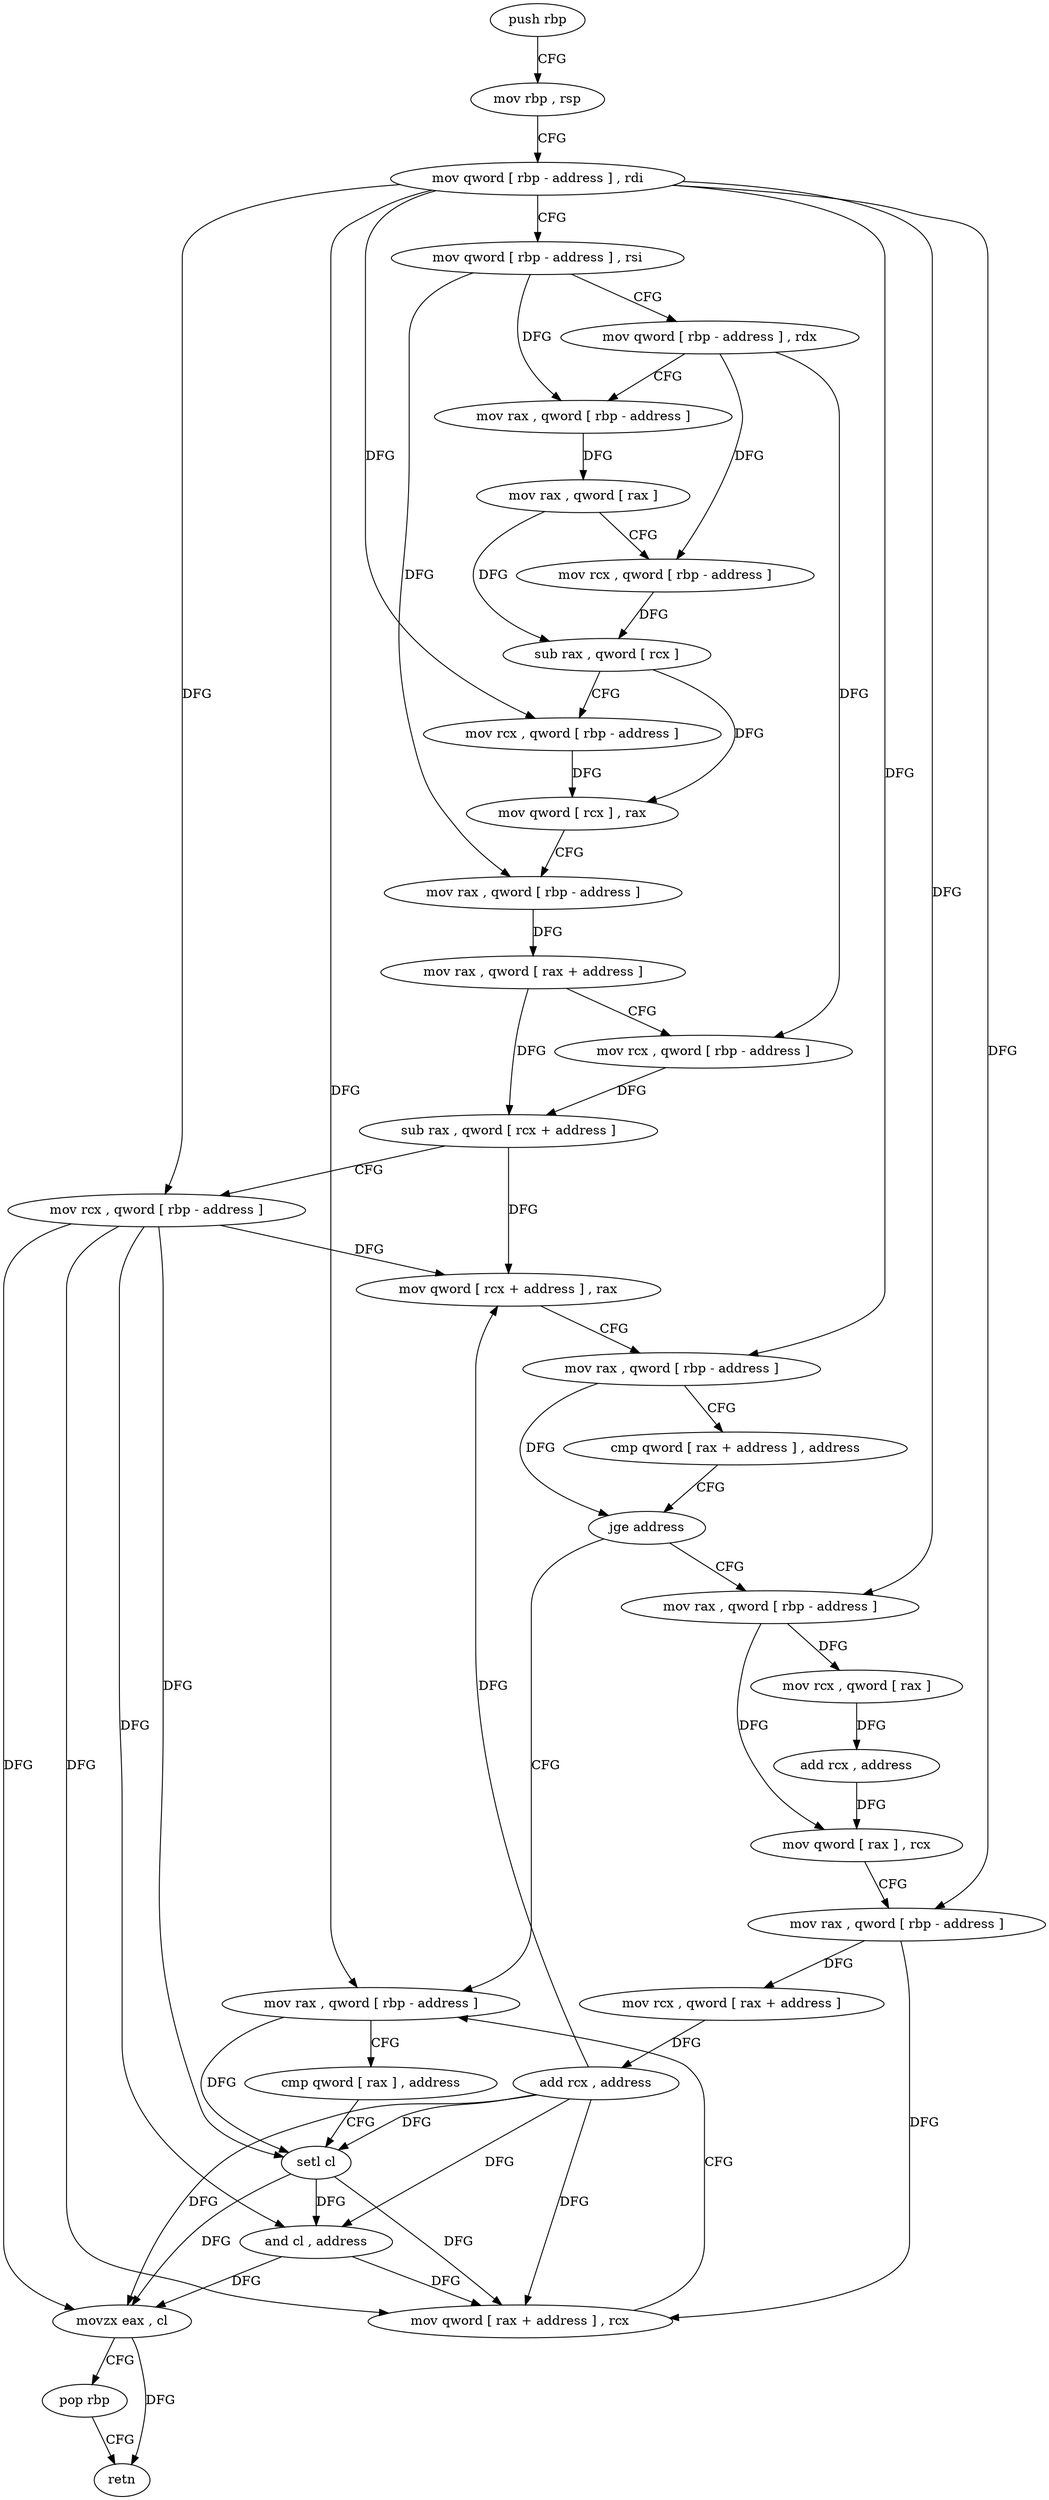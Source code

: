 digraph "func" {
"82080" [label = "push rbp" ]
"82081" [label = "mov rbp , rsp" ]
"82084" [label = "mov qword [ rbp - address ] , rdi" ]
"82088" [label = "mov qword [ rbp - address ] , rsi" ]
"82092" [label = "mov qword [ rbp - address ] , rdx" ]
"82096" [label = "mov rax , qword [ rbp - address ]" ]
"82100" [label = "mov rax , qword [ rax ]" ]
"82103" [label = "mov rcx , qword [ rbp - address ]" ]
"82107" [label = "sub rax , qword [ rcx ]" ]
"82110" [label = "mov rcx , qword [ rbp - address ]" ]
"82114" [label = "mov qword [ rcx ] , rax" ]
"82117" [label = "mov rax , qword [ rbp - address ]" ]
"82121" [label = "mov rax , qword [ rax + address ]" ]
"82125" [label = "mov rcx , qword [ rbp - address ]" ]
"82129" [label = "sub rax , qword [ rcx + address ]" ]
"82133" [label = "mov rcx , qword [ rbp - address ]" ]
"82137" [label = "mov qword [ rcx + address ] , rax" ]
"82141" [label = "mov rax , qword [ rbp - address ]" ]
"82145" [label = "cmp qword [ rax + address ] , address" ]
"82150" [label = "jge address" ]
"82192" [label = "mov rax , qword [ rbp - address ]" ]
"82156" [label = "mov rax , qword [ rbp - address ]" ]
"82196" [label = "cmp qword [ rax ] , address" ]
"82200" [label = "setl cl" ]
"82203" [label = "and cl , address" ]
"82206" [label = "movzx eax , cl" ]
"82209" [label = "pop rbp" ]
"82210" [label = "retn" ]
"82160" [label = "mov rcx , qword [ rax ]" ]
"82163" [label = "add rcx , address" ]
"82170" [label = "mov qword [ rax ] , rcx" ]
"82173" [label = "mov rax , qword [ rbp - address ]" ]
"82177" [label = "mov rcx , qword [ rax + address ]" ]
"82181" [label = "add rcx , address" ]
"82188" [label = "mov qword [ rax + address ] , rcx" ]
"82080" -> "82081" [ label = "CFG" ]
"82081" -> "82084" [ label = "CFG" ]
"82084" -> "82088" [ label = "CFG" ]
"82084" -> "82110" [ label = "DFG" ]
"82084" -> "82133" [ label = "DFG" ]
"82084" -> "82141" [ label = "DFG" ]
"82084" -> "82192" [ label = "DFG" ]
"82084" -> "82156" [ label = "DFG" ]
"82084" -> "82173" [ label = "DFG" ]
"82088" -> "82092" [ label = "CFG" ]
"82088" -> "82096" [ label = "DFG" ]
"82088" -> "82117" [ label = "DFG" ]
"82092" -> "82096" [ label = "CFG" ]
"82092" -> "82103" [ label = "DFG" ]
"82092" -> "82125" [ label = "DFG" ]
"82096" -> "82100" [ label = "DFG" ]
"82100" -> "82103" [ label = "CFG" ]
"82100" -> "82107" [ label = "DFG" ]
"82103" -> "82107" [ label = "DFG" ]
"82107" -> "82110" [ label = "CFG" ]
"82107" -> "82114" [ label = "DFG" ]
"82110" -> "82114" [ label = "DFG" ]
"82114" -> "82117" [ label = "CFG" ]
"82117" -> "82121" [ label = "DFG" ]
"82121" -> "82125" [ label = "CFG" ]
"82121" -> "82129" [ label = "DFG" ]
"82125" -> "82129" [ label = "DFG" ]
"82129" -> "82133" [ label = "CFG" ]
"82129" -> "82137" [ label = "DFG" ]
"82133" -> "82137" [ label = "DFG" ]
"82133" -> "82200" [ label = "DFG" ]
"82133" -> "82203" [ label = "DFG" ]
"82133" -> "82206" [ label = "DFG" ]
"82133" -> "82188" [ label = "DFG" ]
"82137" -> "82141" [ label = "CFG" ]
"82141" -> "82145" [ label = "CFG" ]
"82141" -> "82150" [ label = "DFG" ]
"82145" -> "82150" [ label = "CFG" ]
"82150" -> "82192" [ label = "CFG" ]
"82150" -> "82156" [ label = "CFG" ]
"82192" -> "82196" [ label = "CFG" ]
"82192" -> "82200" [ label = "DFG" ]
"82156" -> "82160" [ label = "DFG" ]
"82156" -> "82170" [ label = "DFG" ]
"82196" -> "82200" [ label = "CFG" ]
"82200" -> "82203" [ label = "DFG" ]
"82200" -> "82206" [ label = "DFG" ]
"82200" -> "82188" [ label = "DFG" ]
"82203" -> "82206" [ label = "DFG" ]
"82203" -> "82188" [ label = "DFG" ]
"82206" -> "82209" [ label = "CFG" ]
"82206" -> "82210" [ label = "DFG" ]
"82209" -> "82210" [ label = "CFG" ]
"82160" -> "82163" [ label = "DFG" ]
"82163" -> "82170" [ label = "DFG" ]
"82170" -> "82173" [ label = "CFG" ]
"82173" -> "82177" [ label = "DFG" ]
"82173" -> "82188" [ label = "DFG" ]
"82177" -> "82181" [ label = "DFG" ]
"82181" -> "82188" [ label = "DFG" ]
"82181" -> "82203" [ label = "DFG" ]
"82181" -> "82206" [ label = "DFG" ]
"82181" -> "82137" [ label = "DFG" ]
"82181" -> "82200" [ label = "DFG" ]
"82188" -> "82192" [ label = "CFG" ]
}
